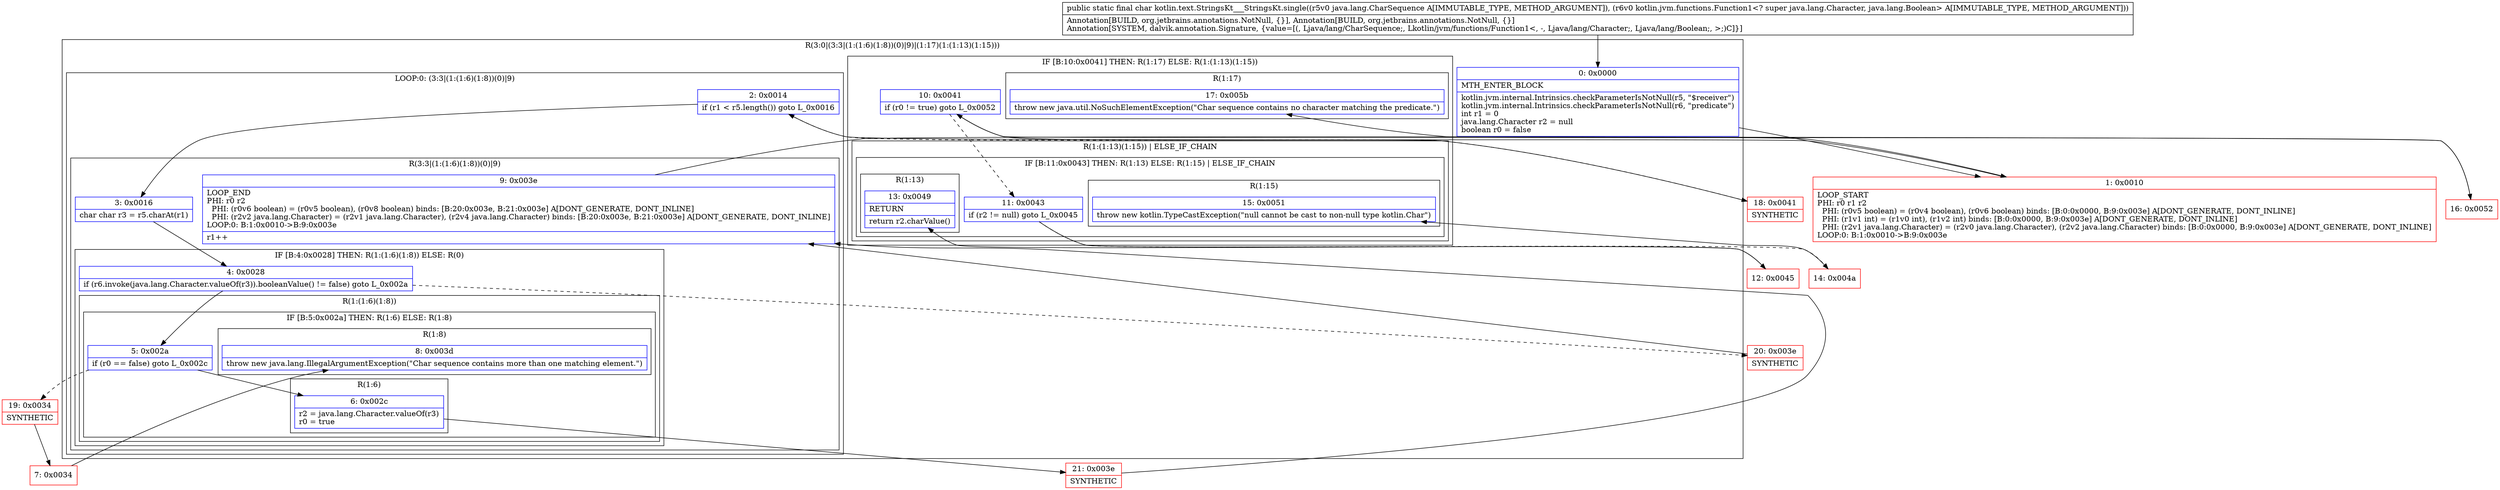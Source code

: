digraph "CFG forkotlin.text.StringsKt___StringsKt.single(Ljava\/lang\/CharSequence;Lkotlin\/jvm\/functions\/Function1;)C" {
subgraph cluster_Region_1275019830 {
label = "R(3:0|(3:3|(1:(1:6)(1:8))(0)|9)|(1:17)(1:(1:13)(1:15)))";
node [shape=record,color=blue];
Node_0 [shape=record,label="{0\:\ 0x0000|MTH_ENTER_BLOCK\l|kotlin.jvm.internal.Intrinsics.checkParameterIsNotNull(r5, \"$receiver\")\lkotlin.jvm.internal.Intrinsics.checkParameterIsNotNull(r6, \"predicate\")\lint r1 = 0\ljava.lang.Character r2 = null\lboolean r0 = false\l}"];
subgraph cluster_LoopRegion_1975168864 {
label = "LOOP:0: (3:3|(1:(1:6)(1:8))(0)|9)";
node [shape=record,color=blue];
Node_2 [shape=record,label="{2\:\ 0x0014|if (r1 \< r5.length()) goto L_0x0016\l}"];
subgraph cluster_Region_1386714885 {
label = "R(3:3|(1:(1:6)(1:8))(0)|9)";
node [shape=record,color=blue];
Node_3 [shape=record,label="{3\:\ 0x0016|char char r3 = r5.charAt(r1)\l}"];
subgraph cluster_IfRegion_221201495 {
label = "IF [B:4:0x0028] THEN: R(1:(1:6)(1:8)) ELSE: R(0)";
node [shape=record,color=blue];
Node_4 [shape=record,label="{4\:\ 0x0028|if (r6.invoke(java.lang.Character.valueOf(r3)).booleanValue() != false) goto L_0x002a\l}"];
subgraph cluster_Region_966481643 {
label = "R(1:(1:6)(1:8))";
node [shape=record,color=blue];
subgraph cluster_IfRegion_1147459972 {
label = "IF [B:5:0x002a] THEN: R(1:6) ELSE: R(1:8)";
node [shape=record,color=blue];
Node_5 [shape=record,label="{5\:\ 0x002a|if (r0 == false) goto L_0x002c\l}"];
subgraph cluster_Region_992675932 {
label = "R(1:6)";
node [shape=record,color=blue];
Node_6 [shape=record,label="{6\:\ 0x002c|r2 = java.lang.Character.valueOf(r3)\lr0 = true\l}"];
}
subgraph cluster_Region_644269553 {
label = "R(1:8)";
node [shape=record,color=blue];
Node_8 [shape=record,label="{8\:\ 0x003d|throw new java.lang.IllegalArgumentException(\"Char sequence contains more than one matching element.\")\l}"];
}
}
}
subgraph cluster_Region_647744513 {
label = "R(0)";
node [shape=record,color=blue];
}
}
Node_9 [shape=record,label="{9\:\ 0x003e|LOOP_END\lPHI: r0 r2 \l  PHI: (r0v6 boolean) = (r0v5 boolean), (r0v8 boolean) binds: [B:20:0x003e, B:21:0x003e] A[DONT_GENERATE, DONT_INLINE]\l  PHI: (r2v2 java.lang.Character) = (r2v1 java.lang.Character), (r2v4 java.lang.Character) binds: [B:20:0x003e, B:21:0x003e] A[DONT_GENERATE, DONT_INLINE]\lLOOP:0: B:1:0x0010\-\>B:9:0x003e\l|r1++\l}"];
}
}
subgraph cluster_IfRegion_669925564 {
label = "IF [B:10:0x0041] THEN: R(1:17) ELSE: R(1:(1:13)(1:15))";
node [shape=record,color=blue];
Node_10 [shape=record,label="{10\:\ 0x0041|if (r0 != true) goto L_0x0052\l}"];
subgraph cluster_Region_1333094997 {
label = "R(1:17)";
node [shape=record,color=blue];
Node_17 [shape=record,label="{17\:\ 0x005b|throw new java.util.NoSuchElementException(\"Char sequence contains no character matching the predicate.\")\l}"];
}
subgraph cluster_Region_742019422 {
label = "R(1:(1:13)(1:15)) | ELSE_IF_CHAIN\l";
node [shape=record,color=blue];
subgraph cluster_IfRegion_183763965 {
label = "IF [B:11:0x0043] THEN: R(1:13) ELSE: R(1:15) | ELSE_IF_CHAIN\l";
node [shape=record,color=blue];
Node_11 [shape=record,label="{11\:\ 0x0043|if (r2 != null) goto L_0x0045\l}"];
subgraph cluster_Region_714439788 {
label = "R(1:13)";
node [shape=record,color=blue];
Node_13 [shape=record,label="{13\:\ 0x0049|RETURN\l|return r2.charValue()\l}"];
}
subgraph cluster_Region_1013137509 {
label = "R(1:15)";
node [shape=record,color=blue];
Node_15 [shape=record,label="{15\:\ 0x0051|throw new kotlin.TypeCastException(\"null cannot be cast to non\-null type kotlin.Char\")\l}"];
}
}
}
}
}
Node_1 [shape=record,color=red,label="{1\:\ 0x0010|LOOP_START\lPHI: r0 r1 r2 \l  PHI: (r0v5 boolean) = (r0v4 boolean), (r0v6 boolean) binds: [B:0:0x0000, B:9:0x003e] A[DONT_GENERATE, DONT_INLINE]\l  PHI: (r1v1 int) = (r1v0 int), (r1v2 int) binds: [B:0:0x0000, B:9:0x003e] A[DONT_GENERATE, DONT_INLINE]\l  PHI: (r2v1 java.lang.Character) = (r2v0 java.lang.Character), (r2v2 java.lang.Character) binds: [B:0:0x0000, B:9:0x003e] A[DONT_GENERATE, DONT_INLINE]\lLOOP:0: B:1:0x0010\-\>B:9:0x003e\l}"];
Node_7 [shape=record,color=red,label="{7\:\ 0x0034}"];
Node_12 [shape=record,color=red,label="{12\:\ 0x0045}"];
Node_14 [shape=record,color=red,label="{14\:\ 0x004a}"];
Node_16 [shape=record,color=red,label="{16\:\ 0x0052}"];
Node_18 [shape=record,color=red,label="{18\:\ 0x0041|SYNTHETIC\l}"];
Node_19 [shape=record,color=red,label="{19\:\ 0x0034|SYNTHETIC\l}"];
Node_20 [shape=record,color=red,label="{20\:\ 0x003e|SYNTHETIC\l}"];
Node_21 [shape=record,color=red,label="{21\:\ 0x003e|SYNTHETIC\l}"];
MethodNode[shape=record,label="{public static final char kotlin.text.StringsKt___StringsKt.single((r5v0 java.lang.CharSequence A[IMMUTABLE_TYPE, METHOD_ARGUMENT]), (r6v0 kotlin.jvm.functions.Function1\<? super java.lang.Character, java.lang.Boolean\> A[IMMUTABLE_TYPE, METHOD_ARGUMENT]))  | Annotation[BUILD, org.jetbrains.annotations.NotNull, \{\}], Annotation[BUILD, org.jetbrains.annotations.NotNull, \{\}]\lAnnotation[SYSTEM, dalvik.annotation.Signature, \{value=[(, Ljava\/lang\/CharSequence;, Lkotlin\/jvm\/functions\/Function1\<, \-, Ljava\/lang\/Character;, Ljava\/lang\/Boolean;, \>;)C]\}]\l}"];
MethodNode -> Node_0;
Node_0 -> Node_1;
Node_2 -> Node_3;
Node_2 -> Node_18[style=dashed];
Node_3 -> Node_4;
Node_4 -> Node_5;
Node_4 -> Node_20[style=dashed];
Node_5 -> Node_6;
Node_5 -> Node_19[style=dashed];
Node_6 -> Node_21;
Node_9 -> Node_1;
Node_10 -> Node_11[style=dashed];
Node_10 -> Node_16;
Node_11 -> Node_12;
Node_11 -> Node_14[style=dashed];
Node_1 -> Node_2;
Node_7 -> Node_8;
Node_12 -> Node_13;
Node_14 -> Node_15;
Node_16 -> Node_17;
Node_18 -> Node_10;
Node_19 -> Node_7;
Node_20 -> Node_9;
Node_21 -> Node_9;
}

